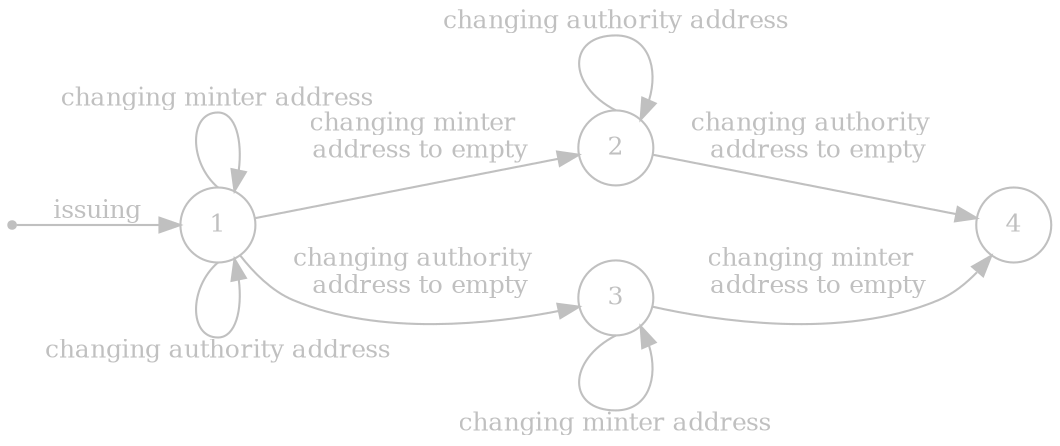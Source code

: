 digraph finite_state_machine {
    rankdir=LR;
    bgcolor="transparent";
    size="8,5"

    node [shape = circle, label="1", fontsize=12, color="gray", fontcolor="gray"] 1;
    node [shape = circle, label="2", fontsize=12, color="gray", fontcolor="gray"] 2;
    node [shape = circle, label="3", fontsize=12, color="gray", fontcolor="gray"] 3;
    node [shape = circle, label="4", fontsize=12, color="gray", fontcolor="gray"] 4;
    
    node [shape = point, fontsize=12, color="gray", fontcolor="gray"]; qi
    
    qi -> 1 [label="issuing", fontsize=12, color="gray", fontcolor="gray"];

    nodesep= 0.5;

    1:n  -> 1 [ label = "changing minter address", fontsize=12, color="gray", fontcolor="gray"];
    1:s  -> 1 [ label = "changing authority address", fontsize=12, color="gray", fontcolor="gray"];
    1    -> 2 [ label = "changing minter \n address to empty", fontsize=12, color="gray", fontcolor="gray"];
    2:n  -> 2 [ label = "changing authority address", fontsize=12, color="gray", fontcolor="gray"];
    2    -> 4 [ label = "changing authority \n address to empty", fontsize=12, color="gray", fontcolor="gray"];
    3:s  -> 3 [ label = "changing minter address", fontsize=12, color="gray", fontcolor="gray"];
    1    -> 3 [ label = "changing authority \n address to empty", fontsize=12, color="gray", fontcolor="gray"];
    3    -> 4 [ label = "changing minter \n address to empty", fontsize=12, color="gray", fontcolor="gray"];
}